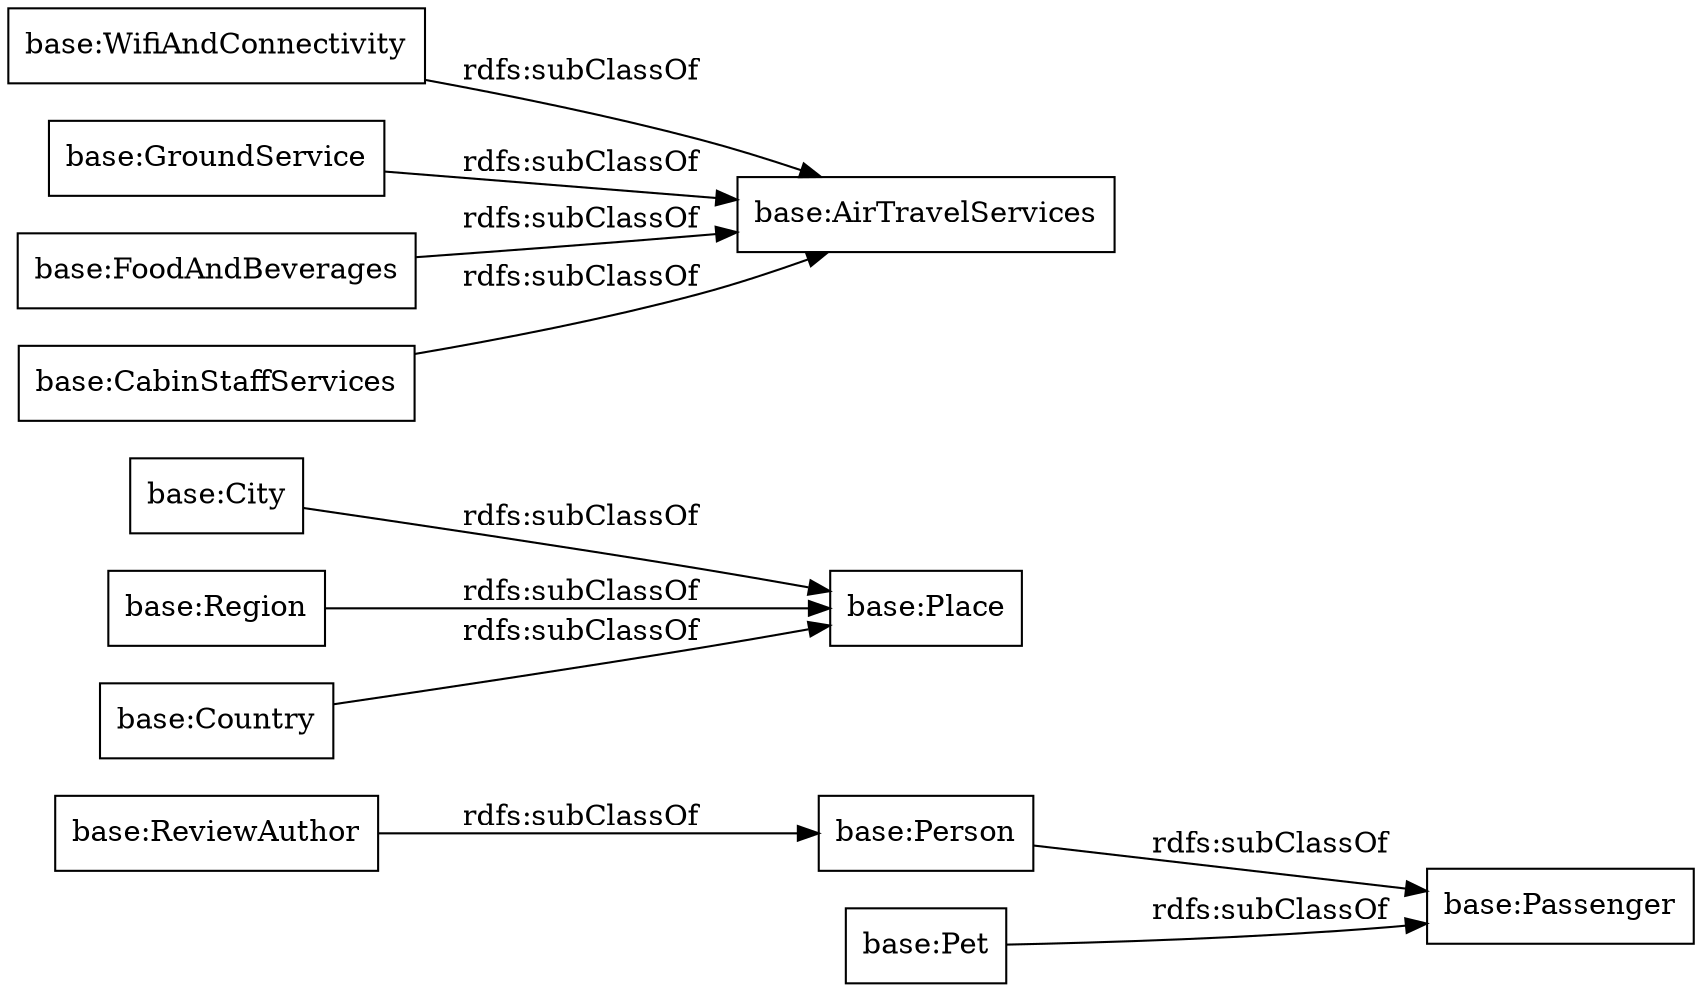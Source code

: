 digraph ar2dtool_diagram { 
rankdir=LR;
size="1000"
node [shape = rectangle, color="black"]; "base:ReviewAuthor" "base:City" "base:Passenger" "base:Place" "base:Person" "base:Pet" "base:WifiAndConnectivity" "base:GroundService" "base:Region" "base:Country" "base:AirTravelServices" "base:FoodAndBeverages" "base:CabinStaffServices" ; /*classes style*/
	"base:WifiAndConnectivity" -> "base:AirTravelServices" [ label = "rdfs:subClassOf" ];
	"base:Person" -> "base:Passenger" [ label = "rdfs:subClassOf" ];
	"base:City" -> "base:Place" [ label = "rdfs:subClassOf" ];
	"base:FoodAndBeverages" -> "base:AirTravelServices" [ label = "rdfs:subClassOf" ];
	"base:CabinStaffServices" -> "base:AirTravelServices" [ label = "rdfs:subClassOf" ];
	"base:GroundService" -> "base:AirTravelServices" [ label = "rdfs:subClassOf" ];
	"base:Region" -> "base:Place" [ label = "rdfs:subClassOf" ];
	"base:Country" -> "base:Place" [ label = "rdfs:subClassOf" ];
	"base:ReviewAuthor" -> "base:Person" [ label = "rdfs:subClassOf" ];
	"base:Pet" -> "base:Passenger" [ label = "rdfs:subClassOf" ];

}
